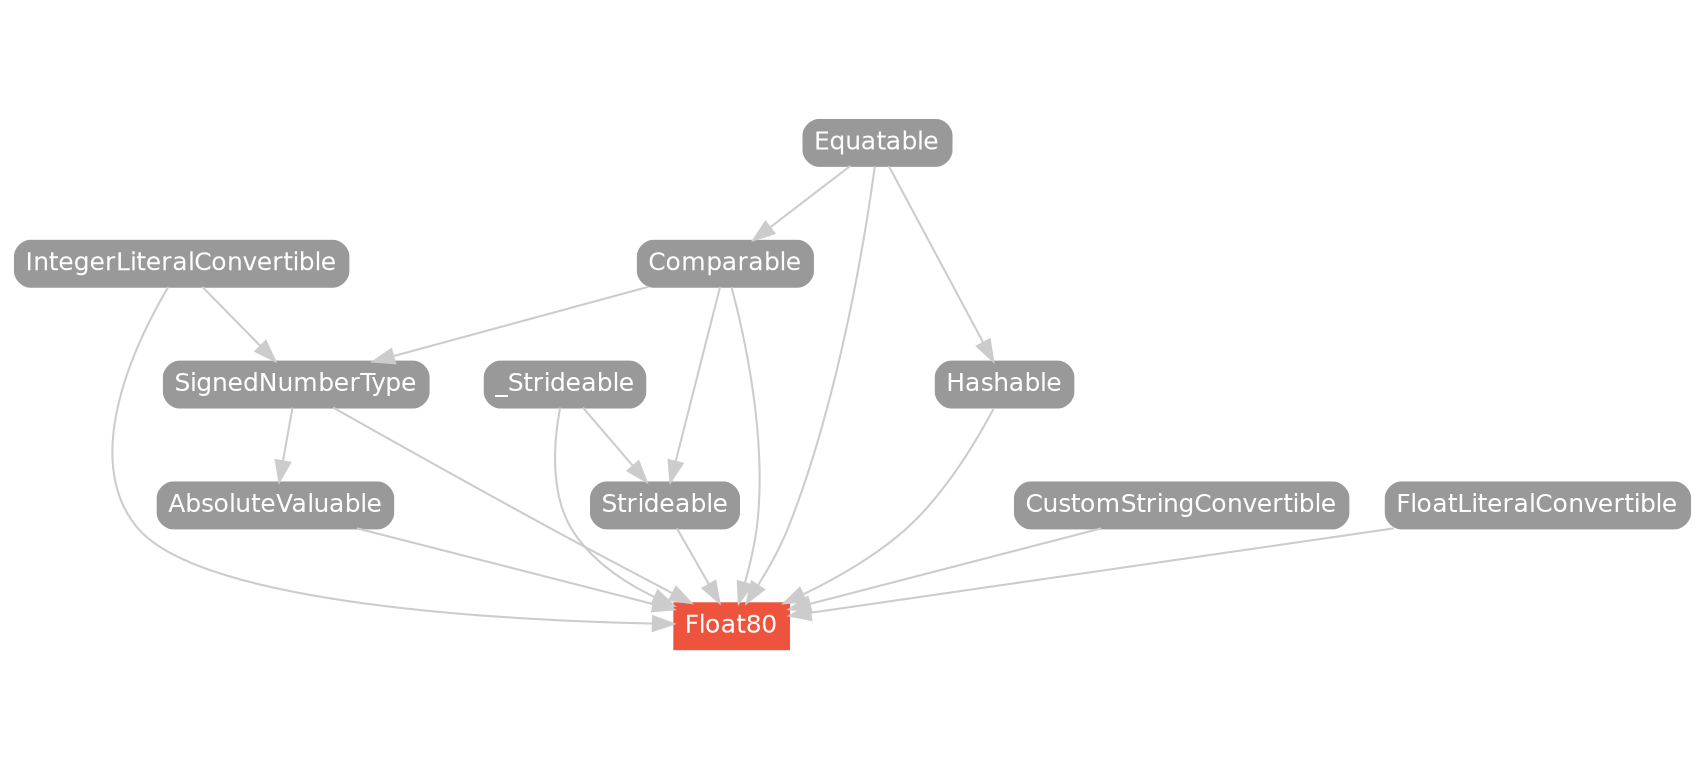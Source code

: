 strict digraph "Float80 - Type Hierarchy - SwiftDoc.org" {
    pad="0.1,0.8"
    node [shape=box, style="filled,rounded", color="#999999", fillcolor="#999999", fontcolor=white, fontname=Helvetica, fontnames="Helvetica,sansserif", fontsize=12, margin="0.07,0.05", height="0.3"]
    edge [color="#cccccc"]
    "AbsoluteValuable" [URL="/protocol/AbsoluteValuable/"]
    "Comparable" [URL="/protocol/Comparable/"]
    "CustomStringConvertible" [URL="/protocol/CustomStringConvertible/"]
    "Equatable" [URL="/protocol/Equatable/"]
    "Float80" [URL="/type/Float80/", style="filled", fillcolor="#ee543d", color="#ee543d"]
    "FloatLiteralConvertible" [URL="/protocol/FloatLiteralConvertible/"]
    "Hashable" [URL="/protocol/Hashable/"]
    "IntegerLiteralConvertible" [URL="/protocol/IntegerLiteralConvertible/"]
    "SignedNumberType" [URL="/protocol/SignedNumberType/"]
    "Strideable" [URL="/protocol/Strideable/"]
    "_Strideable" [URL="/protocol/_Strideable/"]    "CustomStringConvertible" -> "Float80"
    "IntegerLiteralConvertible" -> "Float80"
    "FloatLiteralConvertible" -> "Float80"
    "Comparable" -> "Float80"
    "Equatable" -> "Float80"
    "Hashable" -> "Float80"
    "AbsoluteValuable" -> "Float80"
    "SignedNumberType" -> "Float80"
    "Strideable" -> "Float80"
    "_Strideable" -> "Float80"
    "Equatable" -> "Comparable"
    "Equatable" -> "Hashable"
    "SignedNumberType" -> "AbsoluteValuable"
    "Comparable" -> "SignedNumberType"
    "IntegerLiteralConvertible" -> "SignedNumberType"
    "Equatable" -> "Comparable"
    "Comparable" -> "SignedNumberType"
    "IntegerLiteralConvertible" -> "SignedNumberType"
    "Equatable" -> "Comparable"
    "Comparable" -> "Strideable"
    "_Strideable" -> "Strideable"
    "Equatable" -> "Comparable"
    subgraph Types {
        rank = max; "Float80";
    }
}